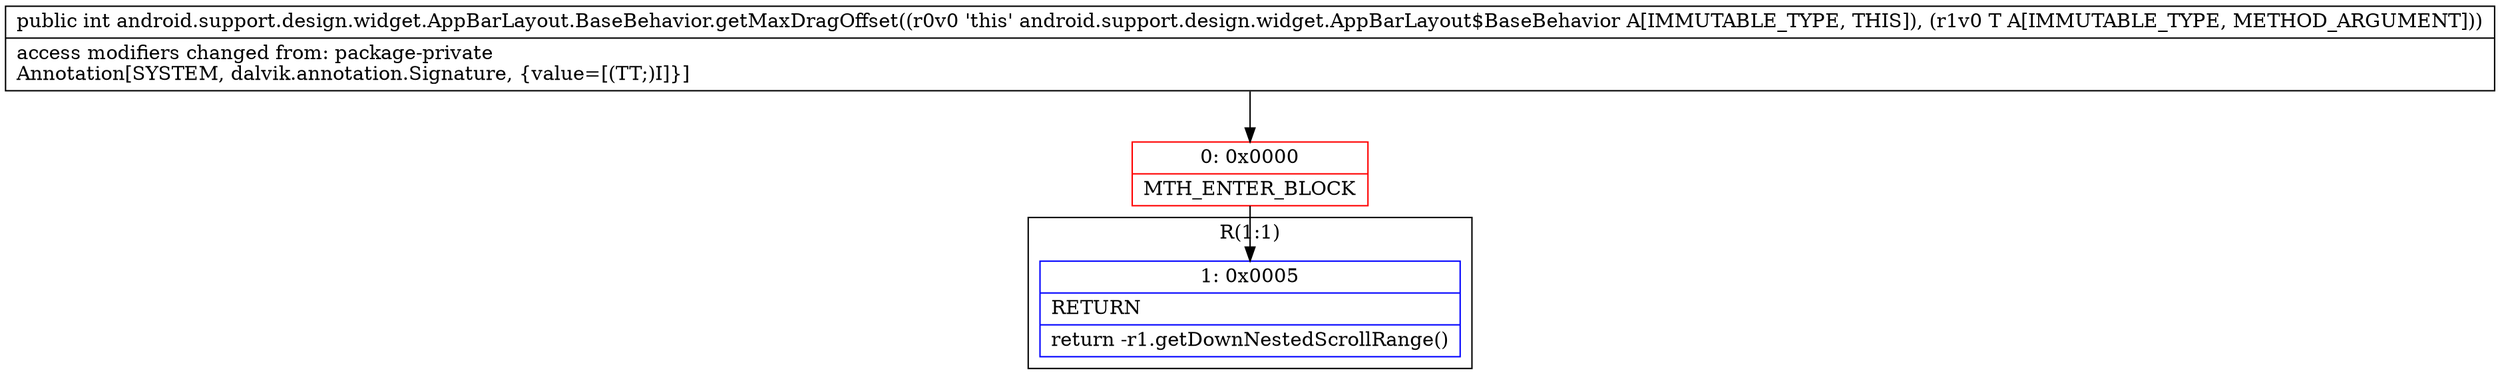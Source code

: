 digraph "CFG forandroid.support.design.widget.AppBarLayout.BaseBehavior.getMaxDragOffset(Landroid\/support\/design\/widget\/AppBarLayout;)I" {
subgraph cluster_Region_51408113 {
label = "R(1:1)";
node [shape=record,color=blue];
Node_1 [shape=record,label="{1\:\ 0x0005|RETURN\l|return \-r1.getDownNestedScrollRange()\l}"];
}
Node_0 [shape=record,color=red,label="{0\:\ 0x0000|MTH_ENTER_BLOCK\l}"];
MethodNode[shape=record,label="{public int android.support.design.widget.AppBarLayout.BaseBehavior.getMaxDragOffset((r0v0 'this' android.support.design.widget.AppBarLayout$BaseBehavior A[IMMUTABLE_TYPE, THIS]), (r1v0 T A[IMMUTABLE_TYPE, METHOD_ARGUMENT]))  | access modifiers changed from: package\-private\lAnnotation[SYSTEM, dalvik.annotation.Signature, \{value=[(TT;)I]\}]\l}"];
MethodNode -> Node_0;
Node_0 -> Node_1;
}

